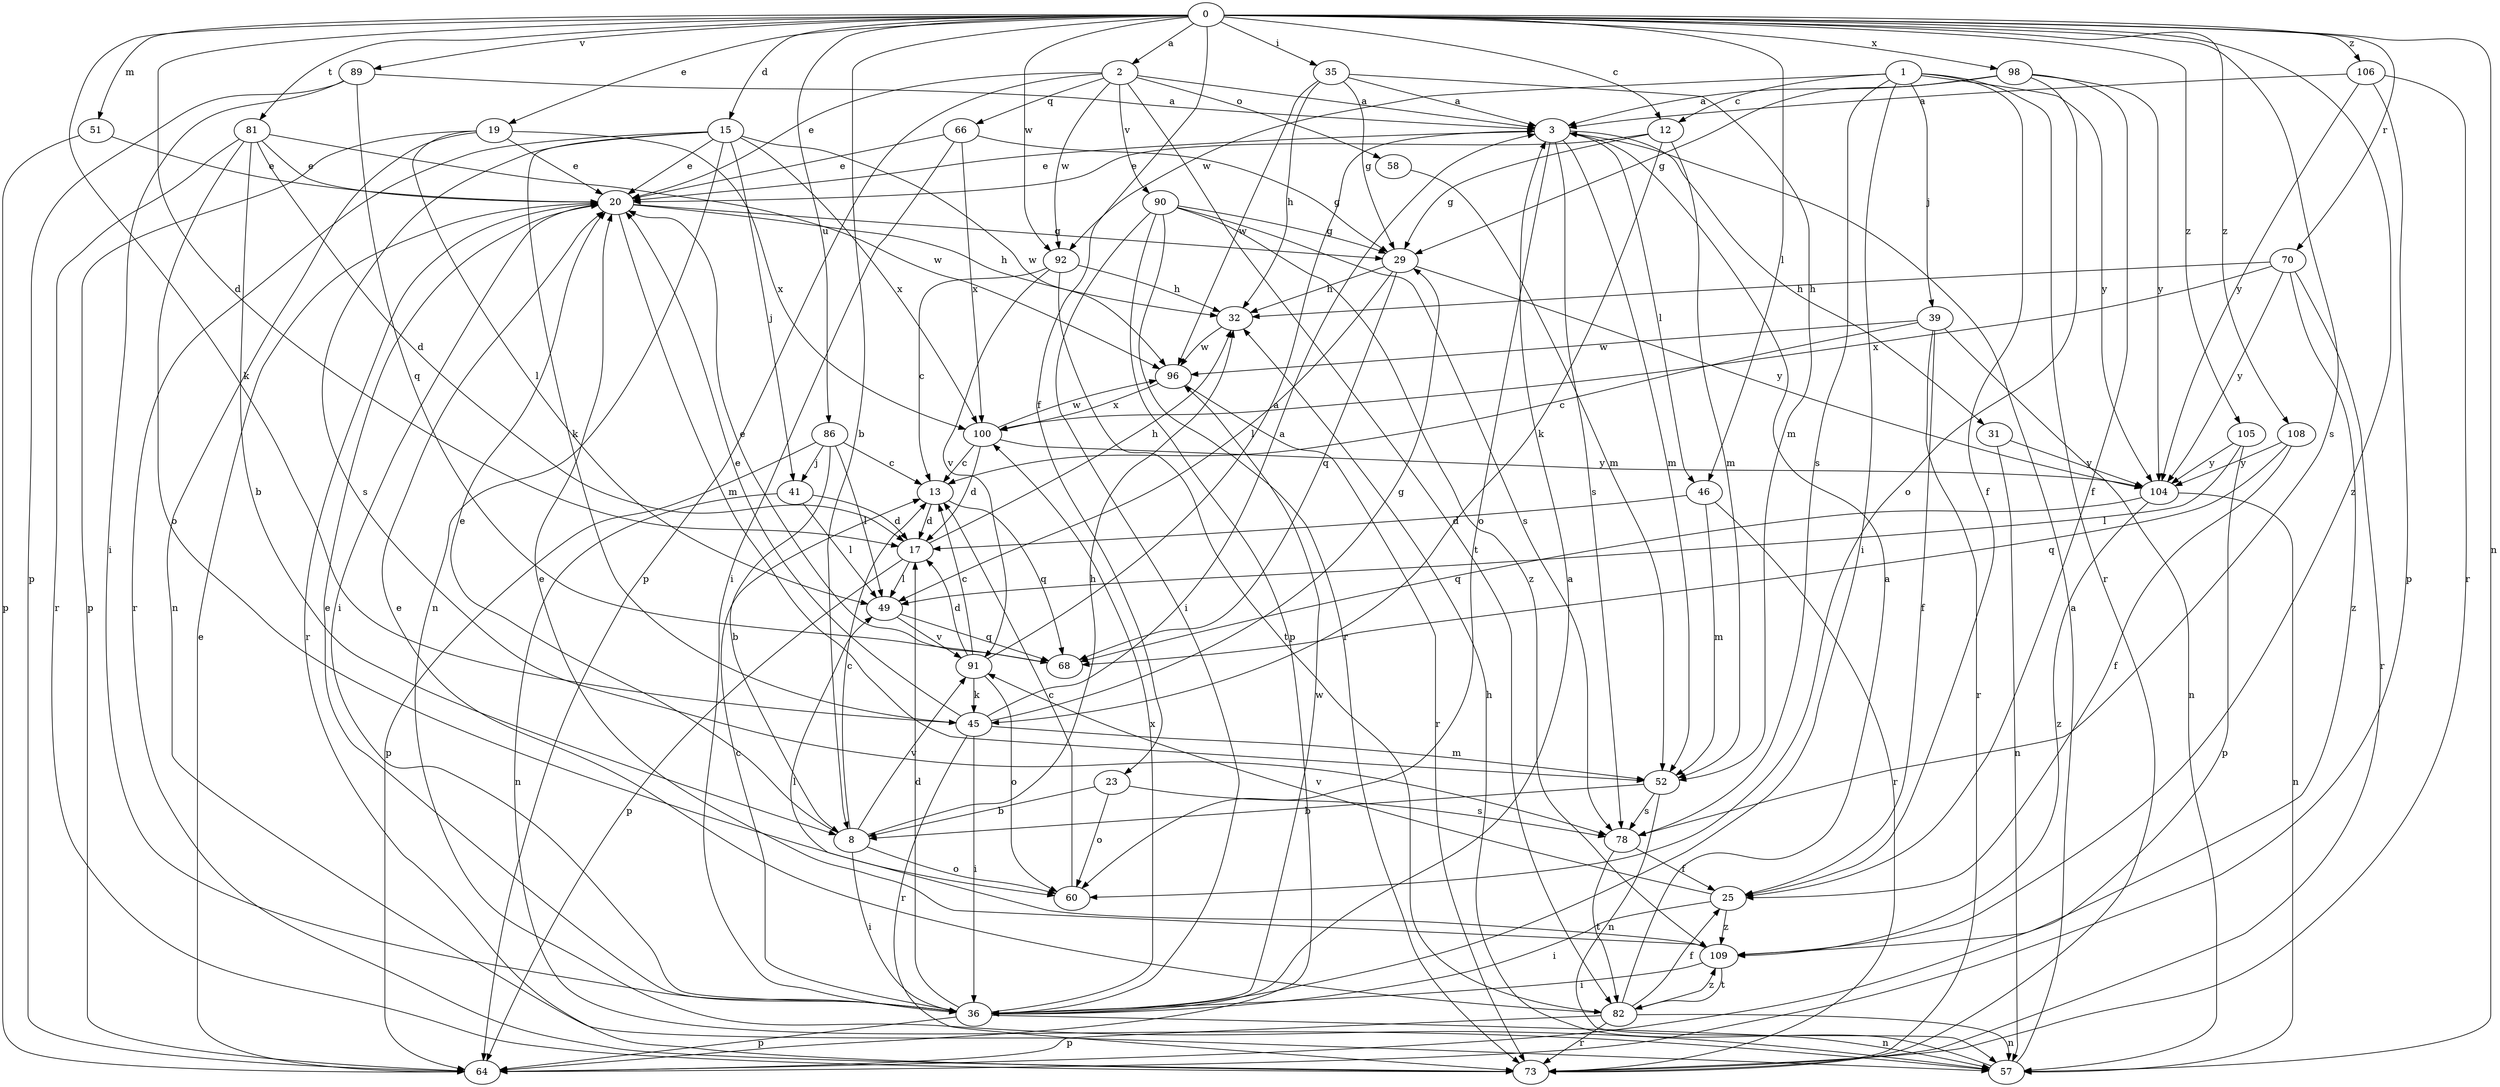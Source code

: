strict digraph  {
0;
1;
2;
3;
8;
12;
13;
15;
17;
19;
20;
23;
25;
29;
31;
32;
35;
36;
39;
41;
45;
46;
49;
51;
52;
57;
58;
60;
64;
66;
68;
70;
73;
78;
81;
82;
86;
89;
90;
91;
92;
96;
98;
100;
104;
105;
106;
108;
109;
0 -> 2  [label=a];
0 -> 8  [label=b];
0 -> 12  [label=c];
0 -> 15  [label=d];
0 -> 17  [label=d];
0 -> 19  [label=e];
0 -> 23  [label=f];
0 -> 35  [label=i];
0 -> 45  [label=k];
0 -> 46  [label=l];
0 -> 51  [label=m];
0 -> 57  [label=n];
0 -> 70  [label=r];
0 -> 78  [label=s];
0 -> 81  [label=t];
0 -> 86  [label=u];
0 -> 89  [label=v];
0 -> 92  [label=w];
0 -> 98  [label=x];
0 -> 105  [label=z];
0 -> 106  [label=z];
0 -> 108  [label=z];
0 -> 109  [label=z];
1 -> 12  [label=c];
1 -> 25  [label=f];
1 -> 36  [label=i];
1 -> 39  [label=j];
1 -> 73  [label=r];
1 -> 78  [label=s];
1 -> 92  [label=w];
1 -> 104  [label=y];
2 -> 3  [label=a];
2 -> 20  [label=e];
2 -> 58  [label=o];
2 -> 64  [label=p];
2 -> 66  [label=q];
2 -> 82  [label=t];
2 -> 90  [label=v];
2 -> 92  [label=w];
3 -> 20  [label=e];
3 -> 31  [label=h];
3 -> 46  [label=l];
3 -> 52  [label=m];
3 -> 60  [label=o];
3 -> 78  [label=s];
8 -> 13  [label=c];
8 -> 20  [label=e];
8 -> 32  [label=h];
8 -> 36  [label=i];
8 -> 60  [label=o];
8 -> 91  [label=v];
12 -> 20  [label=e];
12 -> 29  [label=g];
12 -> 45  [label=k];
12 -> 52  [label=m];
13 -> 17  [label=d];
13 -> 68  [label=q];
15 -> 20  [label=e];
15 -> 41  [label=j];
15 -> 45  [label=k];
15 -> 57  [label=n];
15 -> 73  [label=r];
15 -> 78  [label=s];
15 -> 96  [label=w];
15 -> 100  [label=x];
17 -> 32  [label=h];
17 -> 49  [label=l];
17 -> 64  [label=p];
19 -> 20  [label=e];
19 -> 49  [label=l];
19 -> 57  [label=n];
19 -> 64  [label=p];
19 -> 100  [label=x];
20 -> 29  [label=g];
20 -> 32  [label=h];
20 -> 36  [label=i];
20 -> 52  [label=m];
20 -> 73  [label=r];
23 -> 8  [label=b];
23 -> 60  [label=o];
23 -> 78  [label=s];
25 -> 36  [label=i];
25 -> 91  [label=v];
25 -> 109  [label=z];
29 -> 32  [label=h];
29 -> 49  [label=l];
29 -> 68  [label=q];
29 -> 104  [label=y];
31 -> 57  [label=n];
31 -> 104  [label=y];
32 -> 96  [label=w];
35 -> 3  [label=a];
35 -> 29  [label=g];
35 -> 32  [label=h];
35 -> 52  [label=m];
35 -> 96  [label=w];
36 -> 3  [label=a];
36 -> 13  [label=c];
36 -> 17  [label=d];
36 -> 20  [label=e];
36 -> 57  [label=n];
36 -> 64  [label=p];
36 -> 96  [label=w];
36 -> 100  [label=x];
39 -> 13  [label=c];
39 -> 25  [label=f];
39 -> 57  [label=n];
39 -> 73  [label=r];
39 -> 96  [label=w];
41 -> 17  [label=d];
41 -> 49  [label=l];
41 -> 57  [label=n];
45 -> 3  [label=a];
45 -> 20  [label=e];
45 -> 29  [label=g];
45 -> 36  [label=i];
45 -> 52  [label=m];
45 -> 73  [label=r];
46 -> 17  [label=d];
46 -> 52  [label=m];
46 -> 73  [label=r];
49 -> 68  [label=q];
49 -> 91  [label=v];
51 -> 20  [label=e];
51 -> 64  [label=p];
52 -> 8  [label=b];
52 -> 57  [label=n];
52 -> 78  [label=s];
57 -> 3  [label=a];
57 -> 32  [label=h];
58 -> 52  [label=m];
60 -> 13  [label=c];
64 -> 20  [label=e];
66 -> 20  [label=e];
66 -> 29  [label=g];
66 -> 36  [label=i];
66 -> 100  [label=x];
68 -> 20  [label=e];
70 -> 32  [label=h];
70 -> 73  [label=r];
70 -> 100  [label=x];
70 -> 104  [label=y];
70 -> 109  [label=z];
78 -> 25  [label=f];
78 -> 82  [label=t];
81 -> 8  [label=b];
81 -> 17  [label=d];
81 -> 20  [label=e];
81 -> 60  [label=o];
81 -> 73  [label=r];
81 -> 96  [label=w];
82 -> 3  [label=a];
82 -> 20  [label=e];
82 -> 25  [label=f];
82 -> 57  [label=n];
82 -> 64  [label=p];
82 -> 73  [label=r];
82 -> 109  [label=z];
86 -> 8  [label=b];
86 -> 13  [label=c];
86 -> 41  [label=j];
86 -> 49  [label=l];
86 -> 64  [label=p];
89 -> 3  [label=a];
89 -> 36  [label=i];
89 -> 64  [label=p];
89 -> 68  [label=q];
90 -> 29  [label=g];
90 -> 36  [label=i];
90 -> 64  [label=p];
90 -> 73  [label=r];
90 -> 78  [label=s];
90 -> 109  [label=z];
91 -> 3  [label=a];
91 -> 13  [label=c];
91 -> 17  [label=d];
91 -> 45  [label=k];
91 -> 60  [label=o];
92 -> 13  [label=c];
92 -> 32  [label=h];
92 -> 82  [label=t];
92 -> 91  [label=v];
96 -> 73  [label=r];
96 -> 100  [label=x];
98 -> 3  [label=a];
98 -> 25  [label=f];
98 -> 29  [label=g];
98 -> 60  [label=o];
98 -> 104  [label=y];
100 -> 13  [label=c];
100 -> 17  [label=d];
100 -> 96  [label=w];
100 -> 104  [label=y];
104 -> 57  [label=n];
104 -> 68  [label=q];
104 -> 109  [label=z];
105 -> 49  [label=l];
105 -> 64  [label=p];
105 -> 104  [label=y];
106 -> 3  [label=a];
106 -> 64  [label=p];
106 -> 73  [label=r];
106 -> 104  [label=y];
108 -> 25  [label=f];
108 -> 68  [label=q];
108 -> 104  [label=y];
109 -> 20  [label=e];
109 -> 36  [label=i];
109 -> 49  [label=l];
109 -> 82  [label=t];
}
